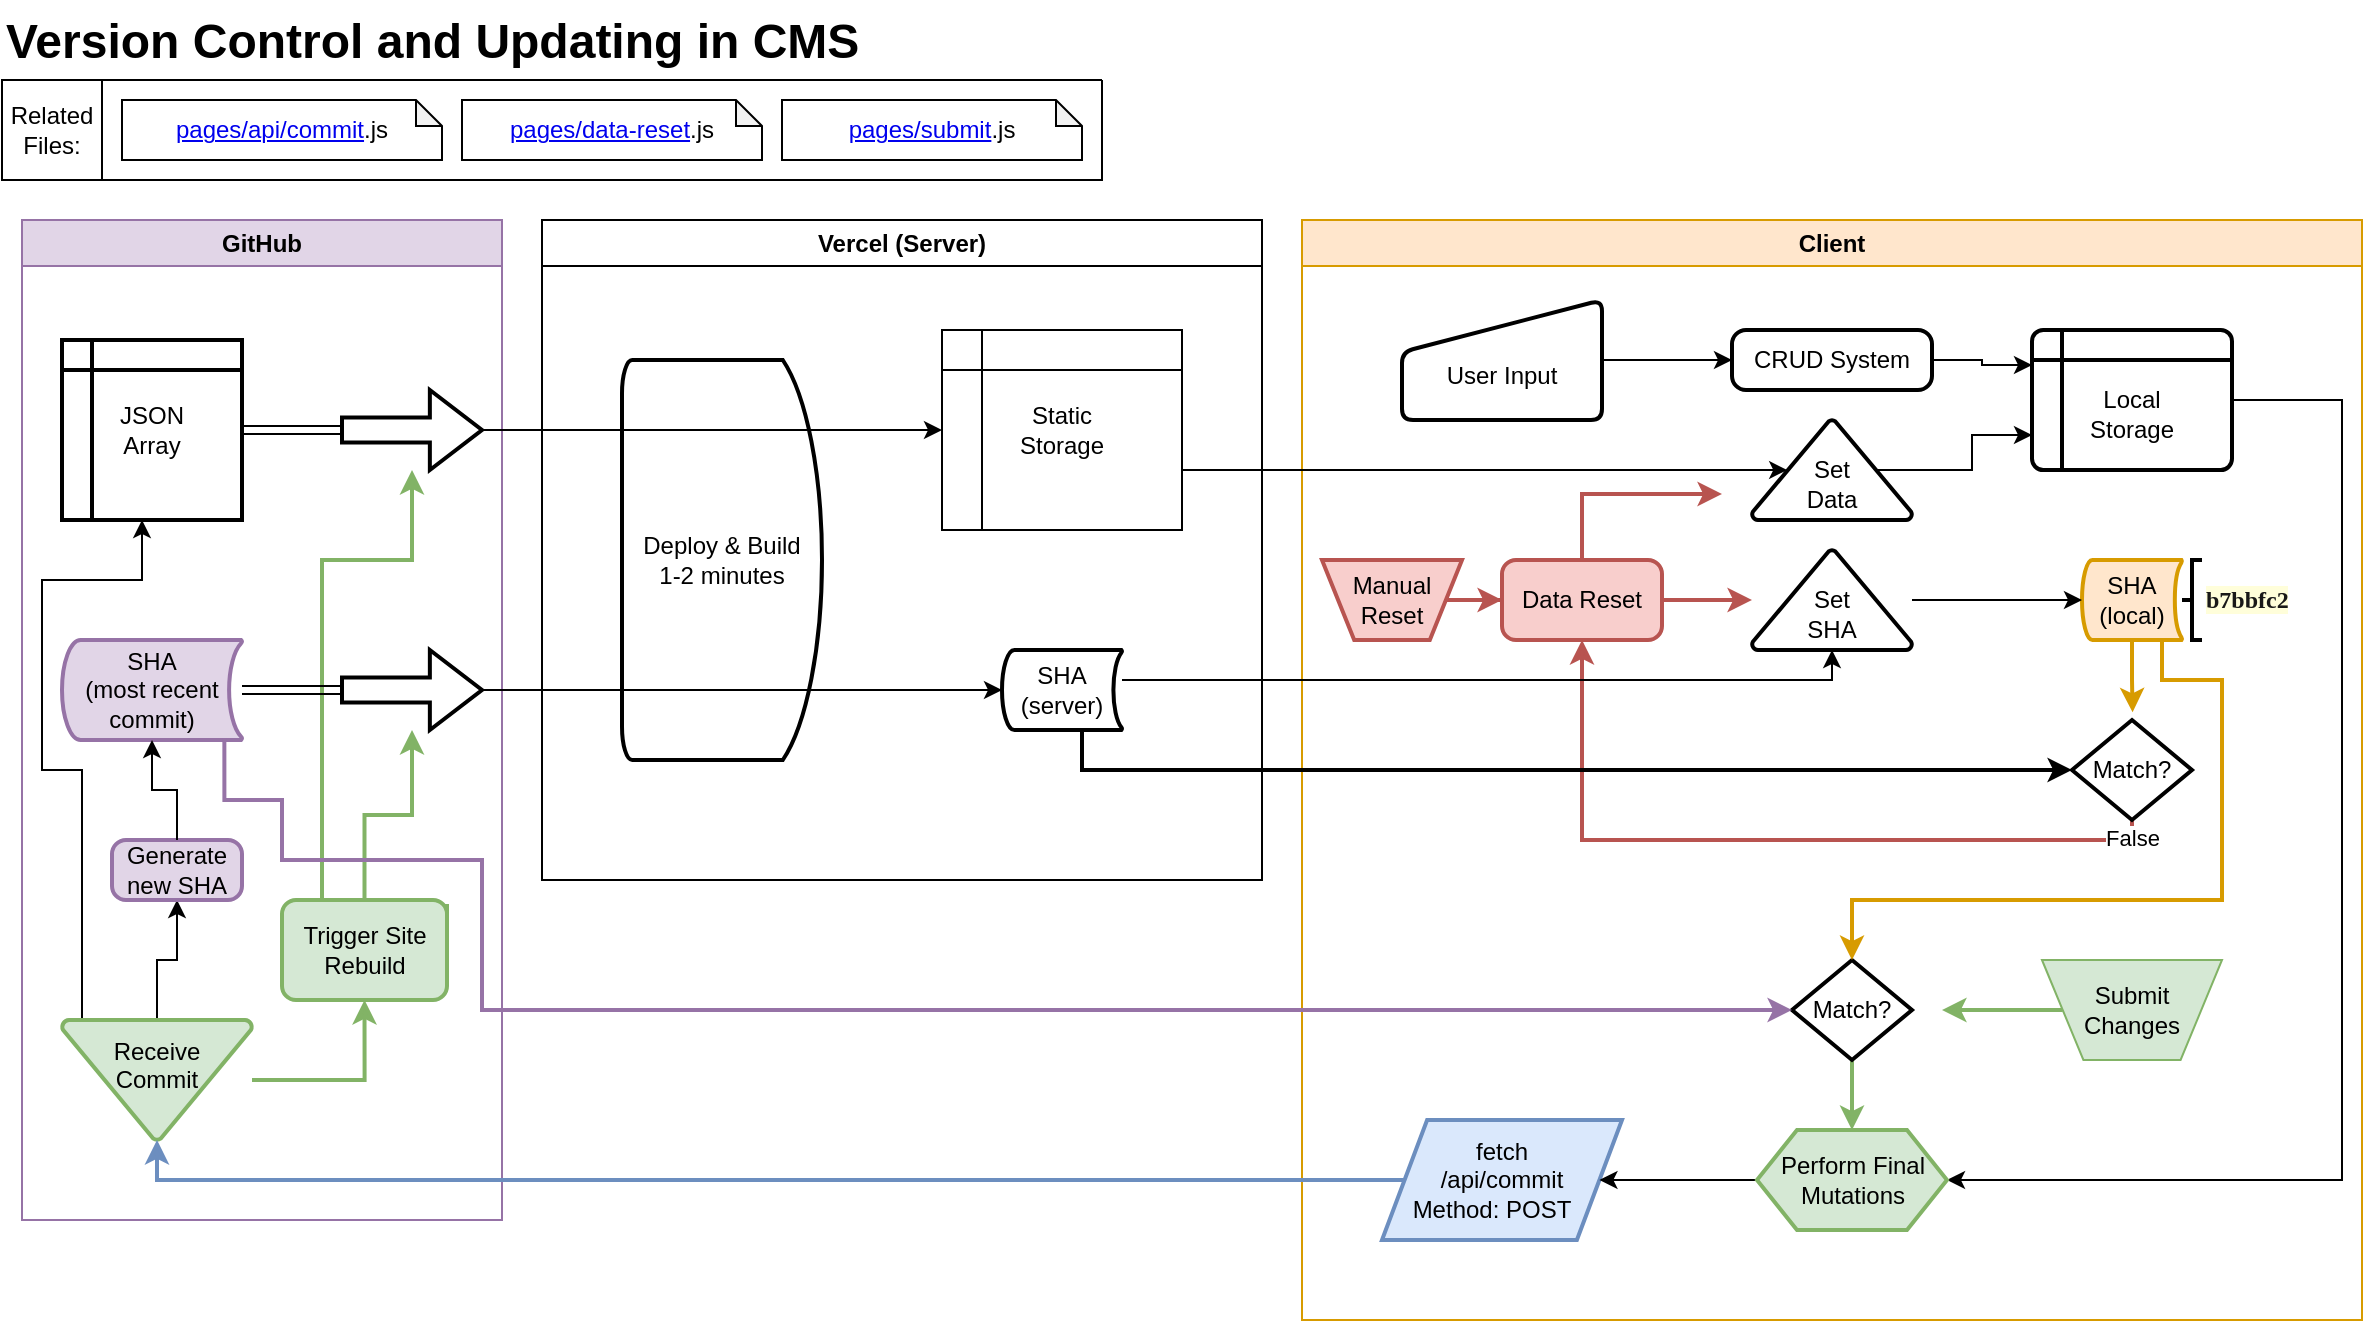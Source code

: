 <mxfile version="26.2.13">
  <diagram name="Page-1" id="B2x0uZb7mv4JfYxzWGTq">
    <mxGraphModel dx="1033" dy="614" grid="1" gridSize="10" guides="1" tooltips="1" connect="1" arrows="1" fold="1" page="1" pageScale="1" pageWidth="850" pageHeight="1100" background="#ffffff" math="0" shadow="0">
      <root>
        <mxCell id="0" />
        <mxCell id="1" parent="0" />
        <mxCell id="49kiqgvudHxhPm8cgrD7-1" value="&lt;h1 style=&quot;margin-top: 0px;&quot;&gt;Version Control and Updating in CMS&lt;/h1&gt;" style="text;html=1;whiteSpace=wrap;overflow=hidden;rounded=0;" parent="1" vertex="1">
          <mxGeometry x="10" y="10" width="950" height="40" as="geometry" />
        </mxCell>
        <mxCell id="49kiqgvudHxhPm8cgrD7-2" value="Related Files:" style="whiteSpace=wrap;html=1;aspect=fixed;" parent="1" vertex="1">
          <mxGeometry x="10" y="50" width="50" height="50" as="geometry" />
        </mxCell>
        <mxCell id="49kiqgvudHxhPm8cgrD7-3" value="" style="swimlane;startSize=0;" parent="1" vertex="1">
          <mxGeometry x="60" y="50" width="500" height="50" as="geometry">
            <mxRectangle x="60" y="50" width="50" height="40" as="alternateBounds" />
          </mxGeometry>
        </mxCell>
        <mxCell id="49kiqgvudHxhPm8cgrD7-4" value="&lt;a href=&quot;https://github.com/macglencoe/EmporiumWebsite/blob/cms/pages/api/commit.js&quot;&gt;pages/api/commit&lt;/a&gt;.js" style="shape=note;whiteSpace=wrap;html=1;backgroundOutline=1;darkOpacity=0.05;size=13;" parent="49kiqgvudHxhPm8cgrD7-3" vertex="1">
          <mxGeometry x="10" y="10" width="160" height="30" as="geometry" />
        </mxCell>
        <mxCell id="49kiqgvudHxhPm8cgrD7-5" value="&lt;a href=&quot;https://github.com/macglencoe/EmporiumWebsite/blob/cms/pages/data-reset.js&quot;&gt;pages/data-reset&lt;/a&gt;.js" style="shape=note;whiteSpace=wrap;html=1;backgroundOutline=1;darkOpacity=0.05;size=13;" parent="49kiqgvudHxhPm8cgrD7-3" vertex="1">
          <mxGeometry x="180" y="10" width="150" height="30" as="geometry" />
        </mxCell>
        <mxCell id="49kiqgvudHxhPm8cgrD7-121" value="&lt;a href=&quot;https://github.com/macglencoe/EmporiumWebsite/blob/cms/pages/submit.js&quot;&gt;pages/submit&lt;/a&gt;.js" style="shape=note;whiteSpace=wrap;html=1;backgroundOutline=1;darkOpacity=0.05;size=13;" parent="49kiqgvudHxhPm8cgrD7-3" vertex="1">
          <mxGeometry x="340" y="10" width="150" height="30" as="geometry" />
        </mxCell>
        <mxCell id="49kiqgvudHxhPm8cgrD7-6" value="GitHub" style="swimlane;whiteSpace=wrap;html=1;fillColor=#e1d5e7;strokeColor=#9673a6;" parent="1" vertex="1">
          <mxGeometry x="20" y="120" width="240" height="500" as="geometry" />
        </mxCell>
        <mxCell id="49kiqgvudHxhPm8cgrD7-48" value="SHA&lt;div&gt;(most recent commit)&lt;/div&gt;" style="strokeWidth=2;html=1;shape=mxgraph.flowchart.stored_data;whiteSpace=wrap;fillColor=#e1d5e7;strokeColor=#9673a6;" parent="49kiqgvudHxhPm8cgrD7-6" vertex="1">
          <mxGeometry x="20" y="210" width="90" height="50" as="geometry" />
        </mxCell>
        <mxCell id="49kiqgvudHxhPm8cgrD7-100" style="edgeStyle=orthogonalEdgeStyle;rounded=0;orthogonalLoop=1;jettySize=auto;html=1;entryX=0.5;entryY=1;entryDx=0;entryDy=0;fillColor=#d5e8d4;strokeColor=#82b366;strokeWidth=2;" parent="49kiqgvudHxhPm8cgrD7-6" source="49kiqgvudHxhPm8cgrD7-98" target="49kiqgvudHxhPm8cgrD7-99" edge="1">
          <mxGeometry relative="1" as="geometry" />
        </mxCell>
        <mxCell id="49kiqgvudHxhPm8cgrD7-124" style="edgeStyle=orthogonalEdgeStyle;rounded=0;orthogonalLoop=1;jettySize=auto;html=1;" parent="49kiqgvudHxhPm8cgrD7-6" source="49kiqgvudHxhPm8cgrD7-98" target="49kiqgvudHxhPm8cgrD7-101" edge="1">
          <mxGeometry relative="1" as="geometry">
            <Array as="points">
              <mxPoint x="30" y="275" />
              <mxPoint x="10" y="275" />
              <mxPoint x="10" y="180" />
              <mxPoint x="60" y="180" />
            </Array>
          </mxGeometry>
        </mxCell>
        <mxCell id="49kiqgvudHxhPm8cgrD7-126" style="edgeStyle=orthogonalEdgeStyle;rounded=0;orthogonalLoop=1;jettySize=auto;html=1;entryX=0.5;entryY=1;entryDx=0;entryDy=0;" parent="49kiqgvudHxhPm8cgrD7-6" source="49kiqgvudHxhPm8cgrD7-98" target="49kiqgvudHxhPm8cgrD7-125" edge="1">
          <mxGeometry relative="1" as="geometry" />
        </mxCell>
        <mxCell id="49kiqgvudHxhPm8cgrD7-98" value="Receive&lt;div&gt;Commit&lt;/div&gt;&lt;div&gt;&lt;br&gt;&lt;/div&gt;" style="strokeWidth=2;html=1;shape=mxgraph.flowchart.merge_or_storage;whiteSpace=wrap;fillColor=#d5e8d4;strokeColor=#82b366;" parent="49kiqgvudHxhPm8cgrD7-6" vertex="1">
          <mxGeometry x="20" y="400" width="95" height="60" as="geometry" />
        </mxCell>
        <mxCell id="49kiqgvudHxhPm8cgrD7-105" style="edgeStyle=orthogonalEdgeStyle;rounded=0;orthogonalLoop=1;jettySize=auto;html=1;fillColor=#d5e8d4;strokeColor=#82b366;strokeWidth=2;" parent="49kiqgvudHxhPm8cgrD7-6" source="49kiqgvudHxhPm8cgrD7-99" target="49kiqgvudHxhPm8cgrD7-104" edge="1">
          <mxGeometry relative="1" as="geometry" />
        </mxCell>
        <mxCell id="49kiqgvudHxhPm8cgrD7-106" style="edgeStyle=orthogonalEdgeStyle;rounded=0;orthogonalLoop=1;jettySize=auto;html=1;exitX=1;exitY=0.25;exitDx=0;exitDy=0;fillColor=#d5e8d4;strokeColor=#82b366;strokeWidth=2;" parent="49kiqgvudHxhPm8cgrD7-6" source="49kiqgvudHxhPm8cgrD7-99" target="49kiqgvudHxhPm8cgrD7-103" edge="1">
          <mxGeometry relative="1" as="geometry">
            <Array as="points">
              <mxPoint x="150" y="343" />
              <mxPoint x="150" y="170" />
              <mxPoint x="195" y="170" />
            </Array>
          </mxGeometry>
        </mxCell>
        <mxCell id="49kiqgvudHxhPm8cgrD7-99" value="Trigger Site Rebuild" style="rounded=1;whiteSpace=wrap;html=1;absoluteArcSize=1;arcSize=14;strokeWidth=2;fillColor=#d5e8d4;strokeColor=#82b366;" parent="49kiqgvudHxhPm8cgrD7-6" vertex="1">
          <mxGeometry x="130" y="340" width="82.5" height="50" as="geometry" />
        </mxCell>
        <mxCell id="49kiqgvudHxhPm8cgrD7-101" value="JSON&lt;div&gt;Array&lt;/div&gt;" style="shape=internalStorage;whiteSpace=wrap;html=1;dx=15;dy=15;rounded=1;arcSize=0;strokeWidth=2;" parent="49kiqgvudHxhPm8cgrD7-6" vertex="1">
          <mxGeometry x="20" y="60" width="90" height="90" as="geometry" />
        </mxCell>
        <mxCell id="49kiqgvudHxhPm8cgrD7-103" value="" style="verticalLabelPosition=bottom;verticalAlign=top;html=1;strokeWidth=2;shape=mxgraph.arrows2.arrow;dy=0.69;dx=26.07;notch=0;" parent="49kiqgvudHxhPm8cgrD7-6" vertex="1">
          <mxGeometry x="160" y="85" width="70" height="40" as="geometry" />
        </mxCell>
        <mxCell id="49kiqgvudHxhPm8cgrD7-104" value="" style="verticalLabelPosition=bottom;verticalAlign=top;html=1;strokeWidth=2;shape=mxgraph.arrows2.arrow;dy=0.69;dx=26.07;notch=0;" parent="49kiqgvudHxhPm8cgrD7-6" vertex="1">
          <mxGeometry x="160" y="215" width="70" height="40" as="geometry" />
        </mxCell>
        <mxCell id="49kiqgvudHxhPm8cgrD7-107" style="edgeStyle=orthogonalEdgeStyle;rounded=0;orthogonalLoop=1;jettySize=auto;html=1;entryX=0;entryY=0.5;entryDx=0;entryDy=0;entryPerimeter=0;shape=link;" parent="49kiqgvudHxhPm8cgrD7-6" source="49kiqgvudHxhPm8cgrD7-101" target="49kiqgvudHxhPm8cgrD7-103" edge="1">
          <mxGeometry relative="1" as="geometry" />
        </mxCell>
        <mxCell id="49kiqgvudHxhPm8cgrD7-108" style="edgeStyle=orthogonalEdgeStyle;rounded=0;orthogonalLoop=1;jettySize=auto;html=1;entryX=0;entryY=0.5;entryDx=0;entryDy=0;entryPerimeter=0;shape=link;" parent="49kiqgvudHxhPm8cgrD7-6" source="49kiqgvudHxhPm8cgrD7-48" target="49kiqgvudHxhPm8cgrD7-104" edge="1">
          <mxGeometry relative="1" as="geometry" />
        </mxCell>
        <mxCell id="49kiqgvudHxhPm8cgrD7-125" value="Generate new SHA" style="rounded=1;whiteSpace=wrap;html=1;absoluteArcSize=1;arcSize=14;strokeWidth=2;fillColor=#e1d5e7;strokeColor=#9673a6;" parent="49kiqgvudHxhPm8cgrD7-6" vertex="1">
          <mxGeometry x="45" y="310" width="65" height="30" as="geometry" />
        </mxCell>
        <mxCell id="49kiqgvudHxhPm8cgrD7-127" style="edgeStyle=orthogonalEdgeStyle;rounded=0;orthogonalLoop=1;jettySize=auto;html=1;entryX=0.5;entryY=1;entryDx=0;entryDy=0;entryPerimeter=0;strokeWidth=1;" parent="49kiqgvudHxhPm8cgrD7-6" source="49kiqgvudHxhPm8cgrD7-125" target="49kiqgvudHxhPm8cgrD7-48" edge="1">
          <mxGeometry relative="1" as="geometry" />
        </mxCell>
        <mxCell id="49kiqgvudHxhPm8cgrD7-7" value="Vercel (Server)" style="swimlane;whiteSpace=wrap;html=1;" parent="1" vertex="1">
          <mxGeometry x="280" y="120" width="360" height="330" as="geometry" />
        </mxCell>
        <mxCell id="49kiqgvudHxhPm8cgrD7-44" value="Static&lt;div&gt;Storage&lt;/div&gt;" style="shape=internalStorage;whiteSpace=wrap;html=1;backgroundOutline=1;" parent="49kiqgvudHxhPm8cgrD7-7" vertex="1">
          <mxGeometry x="200" y="55" width="120" height="100" as="geometry" />
        </mxCell>
        <mxCell id="49kiqgvudHxhPm8cgrD7-46" value="SHA&lt;div&gt;(server)&lt;/div&gt;" style="strokeWidth=2;html=1;shape=mxgraph.flowchart.stored_data;whiteSpace=wrap;" parent="49kiqgvudHxhPm8cgrD7-7" vertex="1">
          <mxGeometry x="230" y="215" width="60" height="40" as="geometry" />
        </mxCell>
        <mxCell id="49kiqgvudHxhPm8cgrD7-113" value="Deploy &amp;amp; Build&lt;div&gt;1-2 minutes&lt;/div&gt;" style="strokeWidth=2;html=1;shape=mxgraph.flowchart.delay;whiteSpace=wrap;" parent="49kiqgvudHxhPm8cgrD7-7" vertex="1">
          <mxGeometry x="40" y="70" width="100" height="200" as="geometry" />
        </mxCell>
        <mxCell id="49kiqgvudHxhPm8cgrD7-8" value="Client" style="swimlane;whiteSpace=wrap;html=1;fillColor=#ffe6cc;strokeColor=#d79b00;" parent="1" vertex="1">
          <mxGeometry x="660" y="120" width="530" height="550" as="geometry" />
        </mxCell>
        <mxCell id="49kiqgvudHxhPm8cgrD7-96" style="edgeStyle=orthogonalEdgeStyle;rounded=0;orthogonalLoop=1;jettySize=auto;html=1;entryX=1;entryY=0.5;entryDx=0;entryDy=0;" parent="49kiqgvudHxhPm8cgrD7-8" source="49kiqgvudHxhPm8cgrD7-10" target="49kiqgvudHxhPm8cgrD7-93" edge="1">
          <mxGeometry relative="1" as="geometry">
            <Array as="points">
              <mxPoint x="520" y="90" />
              <mxPoint x="520" y="480" />
            </Array>
          </mxGeometry>
        </mxCell>
        <mxCell id="49kiqgvudHxhPm8cgrD7-10" value="&lt;div&gt;&lt;br&gt;&lt;/div&gt;Local&lt;div&gt;Storage&lt;/div&gt;" style="shape=internalStorage;whiteSpace=wrap;html=1;dx=15;dy=15;rounded=1;arcSize=8;strokeWidth=2;" parent="49kiqgvudHxhPm8cgrD7-8" vertex="1">
          <mxGeometry x="365" y="55" width="100" height="70" as="geometry" />
        </mxCell>
        <mxCell id="49kiqgvudHxhPm8cgrD7-26" style="edgeStyle=orthogonalEdgeStyle;rounded=0;orthogonalLoop=1;jettySize=auto;html=1;entryX=0;entryY=0.5;entryDx=0;entryDy=0;" parent="49kiqgvudHxhPm8cgrD7-8" source="49kiqgvudHxhPm8cgrD7-24" target="49kiqgvudHxhPm8cgrD7-25" edge="1">
          <mxGeometry relative="1" as="geometry" />
        </mxCell>
        <mxCell id="49kiqgvudHxhPm8cgrD7-24" value="&lt;div&gt;&lt;span style=&quot;background-color: transparent; color: light-dark(rgb(0, 0, 0), rgb(255, 255, 255));&quot;&gt;&lt;br&gt;&lt;/span&gt;&lt;/div&gt;&lt;span style=&quot;background-color: transparent; color: light-dark(rgb(0, 0, 0), rgb(255, 255, 255));&quot;&gt;User Input&lt;/span&gt;" style="html=1;strokeWidth=2;shape=manualInput;whiteSpace=wrap;rounded=1;size=26;arcSize=11;" parent="49kiqgvudHxhPm8cgrD7-8" vertex="1">
          <mxGeometry x="50" y="40" width="100" height="60" as="geometry" />
        </mxCell>
        <mxCell id="49kiqgvudHxhPm8cgrD7-27" style="edgeStyle=orthogonalEdgeStyle;rounded=0;orthogonalLoop=1;jettySize=auto;html=1;entryX=0;entryY=0.25;entryDx=0;entryDy=0;" parent="49kiqgvudHxhPm8cgrD7-8" source="49kiqgvudHxhPm8cgrD7-25" target="49kiqgvudHxhPm8cgrD7-10" edge="1">
          <mxGeometry relative="1" as="geometry" />
        </mxCell>
        <mxCell id="49kiqgvudHxhPm8cgrD7-25" value="CRUD System" style="rounded=1;whiteSpace=wrap;html=1;absoluteArcSize=1;arcSize=14;strokeWidth=2;" parent="49kiqgvudHxhPm8cgrD7-8" vertex="1">
          <mxGeometry x="215" y="55" width="100" height="30" as="geometry" />
        </mxCell>
        <mxCell id="49kiqgvudHxhPm8cgrD7-35" value="SHA&lt;div&gt;(local)&lt;/div&gt;" style="strokeWidth=2;html=1;shape=mxgraph.flowchart.stored_data;whiteSpace=wrap;fillColor=#ffe6cc;strokeColor=#d79b00;" parent="49kiqgvudHxhPm8cgrD7-8" vertex="1">
          <mxGeometry x="390" y="170" width="50" height="40" as="geometry" />
        </mxCell>
        <mxCell id="49kiqgvudHxhPm8cgrD7-71" style="edgeStyle=orthogonalEdgeStyle;rounded=0;orthogonalLoop=1;jettySize=auto;html=1;fillColor=#f8cecc;strokeColor=#b85450;strokeWidth=2;" parent="49kiqgvudHxhPm8cgrD7-8" source="49kiqgvudHxhPm8cgrD7-37" target="49kiqgvudHxhPm8cgrD7-70" edge="1">
          <mxGeometry relative="1" as="geometry" />
        </mxCell>
        <mxCell id="49kiqgvudHxhPm8cgrD7-37" value="Data Reset" style="rounded=1;whiteSpace=wrap;html=1;absoluteArcSize=1;arcSize=14;strokeWidth=2;fillColor=#f8cecc;strokeColor=#b85450;" parent="49kiqgvudHxhPm8cgrD7-8" vertex="1">
          <mxGeometry x="100" y="170" width="80" height="40" as="geometry" />
        </mxCell>
        <mxCell id="49kiqgvudHxhPm8cgrD7-57" value="False" style="edgeStyle=orthogonalEdgeStyle;rounded=0;orthogonalLoop=1;jettySize=auto;html=1;entryX=0.5;entryY=1;entryDx=0;entryDy=0;fillColor=#f8cecc;strokeColor=#b85450;strokeWidth=2;" parent="49kiqgvudHxhPm8cgrD7-8" source="49kiqgvudHxhPm8cgrD7-51" target="49kiqgvudHxhPm8cgrD7-37" edge="1">
          <mxGeometry x="-0.953" relative="1" as="geometry">
            <Array as="points">
              <mxPoint x="415" y="310" />
              <mxPoint x="140" y="310" />
            </Array>
            <mxPoint as="offset" />
          </mxGeometry>
        </mxCell>
        <mxCell id="49kiqgvudHxhPm8cgrD7-51" value="Match?" style="strokeWidth=2;html=1;shape=mxgraph.flowchart.decision;whiteSpace=wrap;" parent="49kiqgvudHxhPm8cgrD7-8" vertex="1">
          <mxGeometry x="385" y="250" width="60" height="50" as="geometry" />
        </mxCell>
        <mxCell id="49kiqgvudHxhPm8cgrD7-52" style="edgeStyle=orthogonalEdgeStyle;rounded=0;orthogonalLoop=1;jettySize=auto;html=1;entryX=0.505;entryY=-0.077;entryDx=0;entryDy=0;entryPerimeter=0;fillColor=#ffe6cc;strokeColor=#d79b00;strokeWidth=2;" parent="49kiqgvudHxhPm8cgrD7-8" source="49kiqgvudHxhPm8cgrD7-35" target="49kiqgvudHxhPm8cgrD7-51" edge="1">
          <mxGeometry relative="1" as="geometry" />
        </mxCell>
        <mxCell id="49kiqgvudHxhPm8cgrD7-67" value="&lt;b style=&quot;box-sizing: border-box; border-width: 0px; border-style: solid; -webkit-font-smoothing: antialiased; color: rgb(25, 24, 24); text-align: center; text-wrap-mode: wrap; background-color: rgb(255, 254, 218);&quot; class=&quot;jsx-7c64018697440fa9&quot;&gt;&lt;font face=&quot;Lucida Console&quot;&gt;b7bbfc2&lt;/font&gt;&lt;/b&gt;" style="strokeWidth=2;html=1;shape=mxgraph.flowchart.annotation_2;align=left;labelPosition=right;pointerEvents=1;" parent="49kiqgvudHxhPm8cgrD7-8" vertex="1">
          <mxGeometry x="440" y="170" width="10" height="40" as="geometry" />
        </mxCell>
        <mxCell id="49kiqgvudHxhPm8cgrD7-70" value="&lt;br&gt;&lt;div&gt;Set&lt;/div&gt;&lt;div&gt;SHA&lt;/div&gt;" style="strokeWidth=2;html=1;shape=mxgraph.flowchart.extract_or_measurement;whiteSpace=wrap;" parent="49kiqgvudHxhPm8cgrD7-8" vertex="1">
          <mxGeometry x="225" y="165" width="80" height="50" as="geometry" />
        </mxCell>
        <mxCell id="49kiqgvudHxhPm8cgrD7-72" style="edgeStyle=orthogonalEdgeStyle;rounded=0;orthogonalLoop=1;jettySize=auto;html=1;entryX=0;entryY=0.5;entryDx=0;entryDy=0;entryPerimeter=0;" parent="49kiqgvudHxhPm8cgrD7-8" source="49kiqgvudHxhPm8cgrD7-70" target="49kiqgvudHxhPm8cgrD7-35" edge="1">
          <mxGeometry relative="1" as="geometry" />
        </mxCell>
        <mxCell id="49kiqgvudHxhPm8cgrD7-75" style="edgeStyle=orthogonalEdgeStyle;rounded=0;orthogonalLoop=1;jettySize=auto;html=1;entryX=0;entryY=0.75;entryDx=0;entryDy=0;exitX=0.78;exitY=0.5;exitDx=0;exitDy=0;exitPerimeter=0;" parent="49kiqgvudHxhPm8cgrD7-8" source="49kiqgvudHxhPm8cgrD7-74" target="49kiqgvudHxhPm8cgrD7-10" edge="1">
          <mxGeometry relative="1" as="geometry" />
        </mxCell>
        <mxCell id="49kiqgvudHxhPm8cgrD7-74" value="&lt;br&gt;&lt;div&gt;Set&lt;/div&gt;&lt;div&gt;Data&lt;/div&gt;" style="strokeWidth=2;html=1;shape=mxgraph.flowchart.extract_or_measurement;whiteSpace=wrap;" parent="49kiqgvudHxhPm8cgrD7-8" vertex="1">
          <mxGeometry x="225" y="100" width="80" height="50" as="geometry" />
        </mxCell>
        <mxCell id="49kiqgvudHxhPm8cgrD7-76" style="edgeStyle=orthogonalEdgeStyle;rounded=0;orthogonalLoop=1;jettySize=auto;html=1;fillColor=#f8cecc;strokeColor=#b85450;strokeWidth=2;" parent="49kiqgvudHxhPm8cgrD7-8" source="49kiqgvudHxhPm8cgrD7-37" edge="1">
          <mxGeometry relative="1" as="geometry">
            <mxPoint x="210" y="137" as="targetPoint" />
            <Array as="points">
              <mxPoint x="140" y="137" />
            </Array>
          </mxGeometry>
        </mxCell>
        <mxCell id="49kiqgvudHxhPm8cgrD7-79" style="edgeStyle=orthogonalEdgeStyle;rounded=0;orthogonalLoop=1;jettySize=auto;html=1;entryX=0;entryY=0.5;entryDx=0;entryDy=0;fillColor=#f8cecc;strokeColor=#b85450;strokeWidth=2;" parent="49kiqgvudHxhPm8cgrD7-8" source="49kiqgvudHxhPm8cgrD7-78" target="49kiqgvudHxhPm8cgrD7-37" edge="1">
          <mxGeometry relative="1" as="geometry" />
        </mxCell>
        <mxCell id="49kiqgvudHxhPm8cgrD7-78" value="Manual&lt;div&gt;Reset&lt;/div&gt;" style="verticalLabelPosition=middle;verticalAlign=middle;html=1;shape=trapezoid;perimeter=trapezoidPerimeter;whiteSpace=wrap;size=0.23;arcSize=10;flipV=1;labelPosition=center;align=center;fillColor=#f8cecc;strokeColor=#b85450;strokeWidth=2;" parent="49kiqgvudHxhPm8cgrD7-8" vertex="1">
          <mxGeometry x="10" y="170" width="70" height="40" as="geometry" />
        </mxCell>
        <mxCell id="49kiqgvudHxhPm8cgrD7-86" style="edgeStyle=orthogonalEdgeStyle;rounded=0;orthogonalLoop=1;jettySize=auto;html=1;fillColor=#d5e8d4;strokeColor=#82b366;strokeWidth=2;" parent="49kiqgvudHxhPm8cgrD7-8" source="49kiqgvudHxhPm8cgrD7-80" edge="1">
          <mxGeometry relative="1" as="geometry">
            <mxPoint x="320" y="395" as="targetPoint" />
          </mxGeometry>
        </mxCell>
        <mxCell id="49kiqgvudHxhPm8cgrD7-80" value="Submit&lt;div&gt;Changes&lt;/div&gt;" style="verticalLabelPosition=middle;verticalAlign=middle;html=1;shape=trapezoid;perimeter=trapezoidPerimeter;whiteSpace=wrap;size=0.23;arcSize=10;flipV=1;labelPosition=center;align=center;fillColor=#d5e8d4;strokeColor=#82b366;" parent="49kiqgvudHxhPm8cgrD7-8" vertex="1">
          <mxGeometry x="370" y="370" width="90" height="50" as="geometry" />
        </mxCell>
        <mxCell id="49kiqgvudHxhPm8cgrD7-95" style="edgeStyle=orthogonalEdgeStyle;rounded=0;orthogonalLoop=1;jettySize=auto;html=1;entryX=0.5;entryY=0;entryDx=0;entryDy=0;fillColor=#d5e8d4;strokeColor=#82b366;strokeWidth=2;" parent="49kiqgvudHxhPm8cgrD7-8" source="49kiqgvudHxhPm8cgrD7-83" target="49kiqgvudHxhPm8cgrD7-93" edge="1">
          <mxGeometry relative="1" as="geometry" />
        </mxCell>
        <mxCell id="49kiqgvudHxhPm8cgrD7-83" value="Match?" style="strokeWidth=2;html=1;shape=mxgraph.flowchart.decision;whiteSpace=wrap;" parent="49kiqgvudHxhPm8cgrD7-8" vertex="1">
          <mxGeometry x="245" y="370" width="60" height="50" as="geometry" />
        </mxCell>
        <mxCell id="49kiqgvudHxhPm8cgrD7-84" style="edgeStyle=orthogonalEdgeStyle;rounded=0;orthogonalLoop=1;jettySize=auto;html=1;entryX=0.5;entryY=0;entryDx=0;entryDy=0;entryPerimeter=0;fillColor=#ffe6cc;strokeColor=#d79b00;strokeWidth=2;" parent="49kiqgvudHxhPm8cgrD7-8" source="49kiqgvudHxhPm8cgrD7-35" target="49kiqgvudHxhPm8cgrD7-83" edge="1">
          <mxGeometry relative="1" as="geometry">
            <Array as="points">
              <mxPoint x="430" y="230" />
              <mxPoint x="460" y="230" />
              <mxPoint x="460" y="340" />
              <mxPoint x="275" y="340" />
            </Array>
          </mxGeometry>
        </mxCell>
        <mxCell id="49kiqgvudHxhPm8cgrD7-90" value="fetch&lt;div&gt;/api/commit&lt;/div&gt;&lt;div&gt;Method: POST&amp;nbsp; &amp;nbsp;&lt;/div&gt;" style="shape=parallelogram;html=1;strokeWidth=2;perimeter=parallelogramPerimeter;whiteSpace=wrap;rounded=1;arcSize=0;size=0.188;fillColor=#dae8fc;strokeColor=#6c8ebf;" parent="49kiqgvudHxhPm8cgrD7-8" vertex="1">
          <mxGeometry x="40" y="450" width="120" height="60" as="geometry" />
        </mxCell>
        <mxCell id="49kiqgvudHxhPm8cgrD7-94" style="edgeStyle=orthogonalEdgeStyle;rounded=0;orthogonalLoop=1;jettySize=auto;html=1;entryX=1;entryY=0.5;entryDx=0;entryDy=0;strokeWidth=1;" parent="49kiqgvudHxhPm8cgrD7-8" source="49kiqgvudHxhPm8cgrD7-93" target="49kiqgvudHxhPm8cgrD7-90" edge="1">
          <mxGeometry relative="1" as="geometry" />
        </mxCell>
        <mxCell id="49kiqgvudHxhPm8cgrD7-93" value="Perform Final Mutations" style="shape=hexagon;perimeter=hexagonPerimeter2;whiteSpace=wrap;html=1;fixedSize=1;fillColor=#d5e8d4;strokeColor=#82b366;strokeWidth=2;" parent="49kiqgvudHxhPm8cgrD7-8" vertex="1">
          <mxGeometry x="227.5" y="455" width="95" height="50" as="geometry" />
        </mxCell>
        <mxCell id="49kiqgvudHxhPm8cgrD7-53" style="edgeStyle=orthogonalEdgeStyle;rounded=0;orthogonalLoop=1;jettySize=auto;html=1;entryX=0;entryY=0.5;entryDx=0;entryDy=0;entryPerimeter=0;strokeWidth=2;" parent="1" source="49kiqgvudHxhPm8cgrD7-46" target="49kiqgvudHxhPm8cgrD7-51" edge="1">
          <mxGeometry relative="1" as="geometry">
            <Array as="points">
              <mxPoint x="550" y="395" />
            </Array>
          </mxGeometry>
        </mxCell>
        <mxCell id="49kiqgvudHxhPm8cgrD7-73" style="edgeStyle=orthogonalEdgeStyle;rounded=0;orthogonalLoop=1;jettySize=auto;html=1;entryX=0.5;entryY=1;entryDx=0;entryDy=0;entryPerimeter=0;" parent="1" source="49kiqgvudHxhPm8cgrD7-46" target="49kiqgvudHxhPm8cgrD7-70" edge="1">
          <mxGeometry relative="1" as="geometry">
            <Array as="points">
              <mxPoint x="925" y="350" />
            </Array>
          </mxGeometry>
        </mxCell>
        <mxCell id="49kiqgvudHxhPm8cgrD7-77" style="edgeStyle=orthogonalEdgeStyle;rounded=0;orthogonalLoop=1;jettySize=auto;html=1;entryX=0.22;entryY=0.5;entryDx=0;entryDy=0;entryPerimeter=0;" parent="1" source="49kiqgvudHxhPm8cgrD7-44" target="49kiqgvudHxhPm8cgrD7-74" edge="1">
          <mxGeometry relative="1" as="geometry">
            <Array as="points">
              <mxPoint x="690" y="245" />
              <mxPoint x="690" y="245" />
            </Array>
          </mxGeometry>
        </mxCell>
        <mxCell id="49kiqgvudHxhPm8cgrD7-117" style="edgeStyle=orthogonalEdgeStyle;rounded=0;orthogonalLoop=1;jettySize=auto;html=1;entryX=0;entryY=0.5;entryDx=0;entryDy=0;entryPerimeter=0;" parent="1" source="49kiqgvudHxhPm8cgrD7-104" target="49kiqgvudHxhPm8cgrD7-46" edge="1">
          <mxGeometry relative="1" as="geometry" />
        </mxCell>
        <mxCell id="49kiqgvudHxhPm8cgrD7-118" style="edgeStyle=orthogonalEdgeStyle;rounded=0;orthogonalLoop=1;jettySize=auto;html=1;" parent="1" source="49kiqgvudHxhPm8cgrD7-103" target="49kiqgvudHxhPm8cgrD7-44" edge="1">
          <mxGeometry relative="1" as="geometry" />
        </mxCell>
        <mxCell id="49kiqgvudHxhPm8cgrD7-119" style="edgeStyle=orthogonalEdgeStyle;rounded=0;orthogonalLoop=1;jettySize=auto;html=1;entryX=0.5;entryY=1;entryDx=0;entryDy=0;entryPerimeter=0;fillColor=#dae8fc;strokeColor=#6c8ebf;strokeWidth=2;" parent="1" source="49kiqgvudHxhPm8cgrD7-90" target="49kiqgvudHxhPm8cgrD7-98" edge="1">
          <mxGeometry relative="1" as="geometry" />
        </mxCell>
        <mxCell id="iweIiRMEN9EJ047Wapr0-1" style="edgeStyle=orthogonalEdgeStyle;rounded=0;orthogonalLoop=1;jettySize=auto;html=1;entryX=0;entryY=0.5;entryDx=0;entryDy=0;entryPerimeter=0;exitX=0.902;exitY=0.98;exitDx=0;exitDy=0;exitPerimeter=0;fillColor=#e1d5e7;strokeColor=#9673a6;strokeWidth=2;" edge="1" parent="1" source="49kiqgvudHxhPm8cgrD7-48" target="49kiqgvudHxhPm8cgrD7-83">
          <mxGeometry relative="1" as="geometry">
            <Array as="points">
              <mxPoint x="121" y="410" />
              <mxPoint x="150" y="410" />
              <mxPoint x="150" y="440" />
              <mxPoint x="250" y="440" />
              <mxPoint x="250" y="515" />
            </Array>
          </mxGeometry>
        </mxCell>
      </root>
    </mxGraphModel>
  </diagram>
</mxfile>
